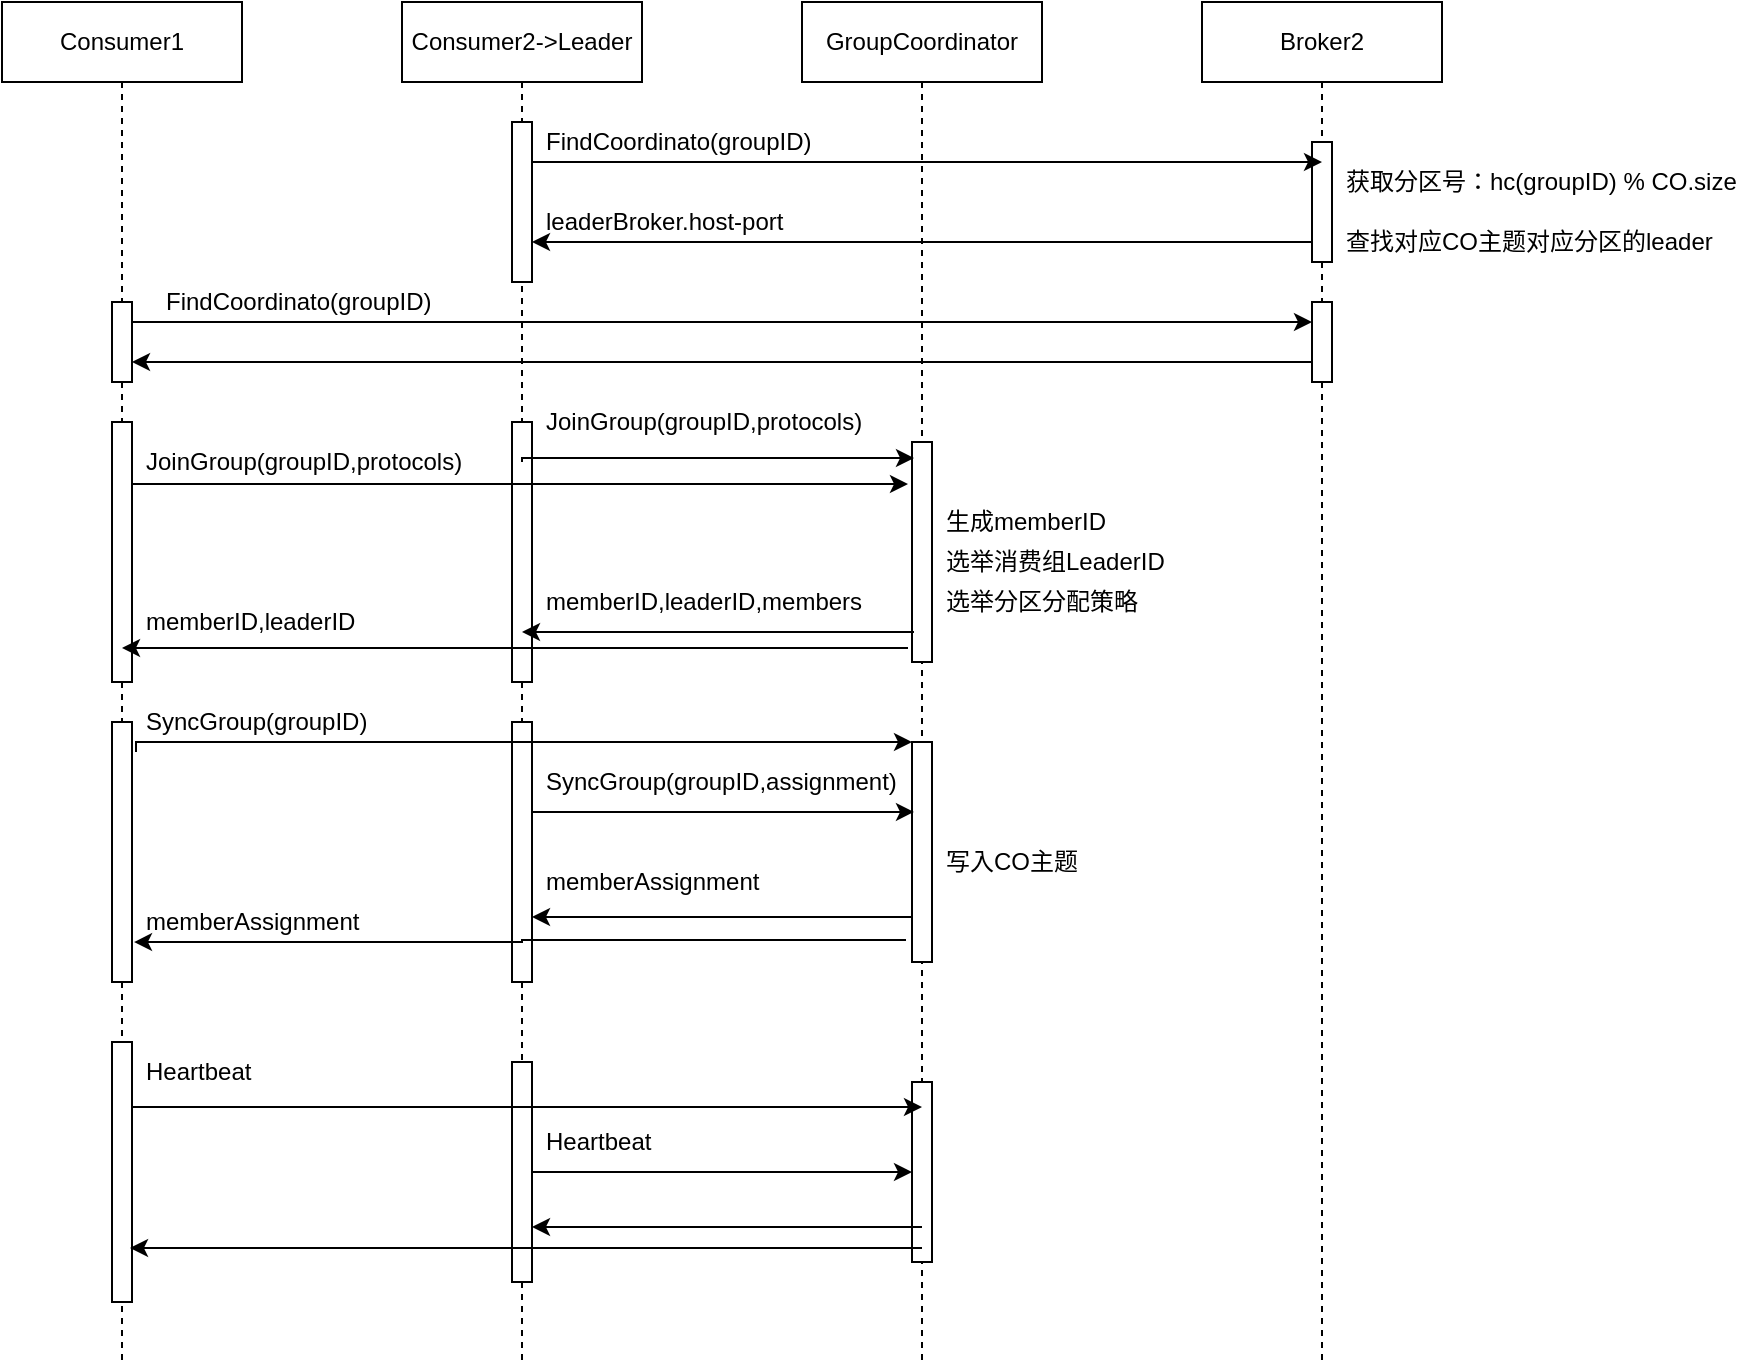 <mxfile version="14.3.2" type="github">
  <diagram id="D94FOL5NX0z80F2q1Gf7" name="第 1 页">
    <mxGraphModel dx="2033" dy="1131" grid="1" gridSize="10" guides="1" tooltips="1" connect="1" arrows="1" fold="1" page="1" pageScale="1" pageWidth="827" pageHeight="1169" math="0" shadow="0">
      <root>
        <mxCell id="0" />
        <mxCell id="1" parent="0" />
        <mxCell id="CKGqQik_71pQvi-KBsD8-1" value="Consumer2-&amp;gt;Leader" style="shape=umlLifeline;perimeter=lifelinePerimeter;whiteSpace=wrap;html=1;container=1;collapsible=0;recursiveResize=0;outlineConnect=0;" vertex="1" parent="1">
          <mxGeometry x="240" y="40" width="120" height="680" as="geometry" />
        </mxCell>
        <mxCell id="CKGqQik_71pQvi-KBsD8-10" value="" style="rounded=0;whiteSpace=wrap;html=1;" vertex="1" parent="CKGqQik_71pQvi-KBsD8-1">
          <mxGeometry x="55" y="60" width="10" height="80" as="geometry" />
        </mxCell>
        <mxCell id="CKGqQik_71pQvi-KBsD8-34" value="" style="rounded=0;whiteSpace=wrap;html=1;" vertex="1" parent="CKGqQik_71pQvi-KBsD8-1">
          <mxGeometry x="55" y="210" width="10" height="130" as="geometry" />
        </mxCell>
        <mxCell id="CKGqQik_71pQvi-KBsD8-71" value="" style="rounded=0;whiteSpace=wrap;html=1;" vertex="1" parent="CKGqQik_71pQvi-KBsD8-1">
          <mxGeometry x="55" y="530" width="10" height="110" as="geometry" />
        </mxCell>
        <mxCell id="CKGqQik_71pQvi-KBsD8-3" value="Consumer1" style="shape=umlLifeline;perimeter=lifelinePerimeter;whiteSpace=wrap;html=1;container=1;collapsible=0;recursiveResize=0;outlineConnect=0;" vertex="1" parent="1">
          <mxGeometry x="40" y="40" width="120" height="680" as="geometry" />
        </mxCell>
        <mxCell id="CKGqQik_71pQvi-KBsD8-9" value="" style="rounded=0;whiteSpace=wrap;html=1;" vertex="1" parent="CKGqQik_71pQvi-KBsD8-3">
          <mxGeometry x="55" y="150" width="10" height="40" as="geometry" />
        </mxCell>
        <mxCell id="CKGqQik_71pQvi-KBsD8-39" value="" style="rounded=0;whiteSpace=wrap;html=1;" vertex="1" parent="CKGqQik_71pQvi-KBsD8-3">
          <mxGeometry x="55" y="210" width="10" height="130" as="geometry" />
        </mxCell>
        <mxCell id="CKGqQik_71pQvi-KBsD8-55" value="" style="rounded=0;whiteSpace=wrap;html=1;" vertex="1" parent="CKGqQik_71pQvi-KBsD8-3">
          <mxGeometry x="55" y="360" width="10" height="130" as="geometry" />
        </mxCell>
        <mxCell id="CKGqQik_71pQvi-KBsD8-70" value="" style="rounded=0;whiteSpace=wrap;html=1;" vertex="1" parent="CKGqQik_71pQvi-KBsD8-3">
          <mxGeometry x="55" y="520" width="10" height="130" as="geometry" />
        </mxCell>
        <mxCell id="CKGqQik_71pQvi-KBsD8-5" value="&lt;span style=&quot;font-weight: 400&quot;&gt;GroupCoordinator&lt;/span&gt;" style="shape=umlLifeline;perimeter=lifelinePerimeter;whiteSpace=wrap;html=1;container=1;collapsible=0;recursiveResize=0;outlineConnect=0;fontStyle=1" vertex="1" parent="1">
          <mxGeometry x="440" y="40" width="120" height="680" as="geometry" />
        </mxCell>
        <mxCell id="CKGqQik_71pQvi-KBsD8-25" value="" style="rounded=0;whiteSpace=wrap;html=1;" vertex="1" parent="CKGqQik_71pQvi-KBsD8-5">
          <mxGeometry x="55" y="220" width="10" height="110" as="geometry" />
        </mxCell>
        <mxCell id="CKGqQik_71pQvi-KBsD8-52" value="" style="rounded=0;whiteSpace=wrap;html=1;" vertex="1" parent="CKGqQik_71pQvi-KBsD8-5">
          <mxGeometry x="55" y="370" width="10" height="110" as="geometry" />
        </mxCell>
        <mxCell id="CKGqQik_71pQvi-KBsD8-72" value="" style="rounded=0;whiteSpace=wrap;html=1;" vertex="1" parent="CKGqQik_71pQvi-KBsD8-5">
          <mxGeometry x="55" y="540" width="10" height="90" as="geometry" />
        </mxCell>
        <mxCell id="CKGqQik_71pQvi-KBsD8-7" value="Broker2" style="shape=umlLifeline;perimeter=lifelinePerimeter;whiteSpace=wrap;html=1;container=1;collapsible=0;recursiveResize=0;outlineConnect=0;" vertex="1" parent="1">
          <mxGeometry x="640" y="40" width="120" height="680" as="geometry" />
        </mxCell>
        <mxCell id="CKGqQik_71pQvi-KBsD8-11" value="" style="rounded=0;whiteSpace=wrap;html=1;" vertex="1" parent="CKGqQik_71pQvi-KBsD8-7">
          <mxGeometry x="55" y="70" width="10" height="60" as="geometry" />
        </mxCell>
        <mxCell id="CKGqQik_71pQvi-KBsD8-28" value="" style="rounded=0;whiteSpace=wrap;html=1;" vertex="1" parent="CKGqQik_71pQvi-KBsD8-7">
          <mxGeometry x="55" y="150" width="10" height="40" as="geometry" />
        </mxCell>
        <mxCell id="CKGqQik_71pQvi-KBsD8-13" value="FindCoordinato(groupID)" style="text;html=1;strokeColor=none;fillColor=none;align=left;verticalAlign=middle;whiteSpace=wrap;rounded=0;" vertex="1" parent="1">
          <mxGeometry x="310" y="100" width="150" height="20" as="geometry" />
        </mxCell>
        <mxCell id="CKGqQik_71pQvi-KBsD8-15" value="获取分区号：hc(groupID) % CO.size" style="text;html=1;strokeColor=none;fillColor=none;align=left;verticalAlign=middle;whiteSpace=wrap;rounded=0;" vertex="1" parent="1">
          <mxGeometry x="710" y="120" width="210" height="20" as="geometry" />
        </mxCell>
        <mxCell id="CKGqQik_71pQvi-KBsD8-16" value="查找对应CO主题对应分区的leader" style="text;html=1;strokeColor=none;fillColor=none;align=left;verticalAlign=middle;whiteSpace=wrap;rounded=0;" vertex="1" parent="1">
          <mxGeometry x="710" y="150" width="210" height="20" as="geometry" />
        </mxCell>
        <mxCell id="CKGqQik_71pQvi-KBsD8-19" value="" style="edgeStyle=orthogonalEdgeStyle;rounded=0;orthogonalLoop=1;jettySize=auto;html=1;entryX=0.5;entryY=0.167;entryDx=0;entryDy=0;entryPerimeter=0;" edge="1" parent="1" source="CKGqQik_71pQvi-KBsD8-10" target="CKGqQik_71pQvi-KBsD8-11">
          <mxGeometry relative="1" as="geometry">
            <Array as="points">
              <mxPoint x="690" y="120" />
              <mxPoint x="690" y="120" />
            </Array>
          </mxGeometry>
        </mxCell>
        <mxCell id="CKGqQik_71pQvi-KBsD8-23" value="" style="edgeStyle=orthogonalEdgeStyle;rounded=0;orthogonalLoop=1;jettySize=auto;html=1;entryX=1;entryY=0.75;entryDx=0;entryDy=0;" edge="1" parent="1" source="CKGqQik_71pQvi-KBsD8-11" target="CKGqQik_71pQvi-KBsD8-10">
          <mxGeometry relative="1" as="geometry">
            <mxPoint x="615" y="160" as="targetPoint" />
            <Array as="points">
              <mxPoint x="570" y="160" />
              <mxPoint x="570" y="160" />
            </Array>
          </mxGeometry>
        </mxCell>
        <mxCell id="CKGqQik_71pQvi-KBsD8-24" value="leaderBroker.host-port" style="text;html=1;strokeColor=none;fillColor=none;align=left;verticalAlign=middle;whiteSpace=wrap;rounded=0;" vertex="1" parent="1">
          <mxGeometry x="310" y="140" width="150" height="20" as="geometry" />
        </mxCell>
        <mxCell id="CKGqQik_71pQvi-KBsD8-30" value="" style="edgeStyle=orthogonalEdgeStyle;rounded=0;orthogonalLoop=1;jettySize=auto;html=1;exitX=1;exitY=0.25;exitDx=0;exitDy=0;entryX=0;entryY=0.25;entryDx=0;entryDy=0;" edge="1" parent="1" source="CKGqQik_71pQvi-KBsD8-9" target="CKGqQik_71pQvi-KBsD8-28">
          <mxGeometry relative="1" as="geometry">
            <mxPoint x="185" y="210" as="targetPoint" />
          </mxGeometry>
        </mxCell>
        <mxCell id="CKGqQik_71pQvi-KBsD8-32" value="" style="edgeStyle=orthogonalEdgeStyle;rounded=0;orthogonalLoop=1;jettySize=auto;html=1;exitX=0;exitY=0.75;exitDx=0;exitDy=0;entryX=1;entryY=0.75;entryDx=0;entryDy=0;" edge="1" parent="1" source="CKGqQik_71pQvi-KBsD8-28" target="CKGqQik_71pQvi-KBsD8-9">
          <mxGeometry relative="1" as="geometry">
            <mxPoint x="615" y="210" as="targetPoint" />
          </mxGeometry>
        </mxCell>
        <mxCell id="CKGqQik_71pQvi-KBsD8-33" value="FindCoordinato(groupID)" style="text;html=1;strokeColor=none;fillColor=none;align=left;verticalAlign=middle;whiteSpace=wrap;rounded=0;" vertex="1" parent="1">
          <mxGeometry x="120" y="180" width="150" height="20" as="geometry" />
        </mxCell>
        <mxCell id="CKGqQik_71pQvi-KBsD8-36" value="" style="edgeStyle=orthogonalEdgeStyle;rounded=0;orthogonalLoop=1;jettySize=auto;html=1;entryX=0.1;entryY=0.073;entryDx=0;entryDy=0;entryPerimeter=0;exitX=1;exitY=0.5;exitDx=0;exitDy=0;" edge="1" parent="1" source="CKGqQik_71pQvi-KBsD8-42" target="CKGqQik_71pQvi-KBsD8-25">
          <mxGeometry relative="1" as="geometry">
            <mxPoint x="310" y="268" as="sourcePoint" />
            <mxPoint x="490" y="270" as="targetPoint" />
            <Array as="points">
              <mxPoint x="300" y="268" />
            </Array>
          </mxGeometry>
        </mxCell>
        <mxCell id="CKGqQik_71pQvi-KBsD8-38" value="JoinGroup(groupID,protocols)" style="text;html=1;strokeColor=none;fillColor=none;align=left;verticalAlign=middle;whiteSpace=wrap;rounded=0;" vertex="1" parent="1">
          <mxGeometry x="310" y="240" width="190" height="20" as="geometry" />
        </mxCell>
        <mxCell id="CKGqQik_71pQvi-KBsD8-41" value="" style="edgeStyle=orthogonalEdgeStyle;rounded=0;orthogonalLoop=1;jettySize=auto;html=1;exitX=1;exitY=0.25;exitDx=0;exitDy=0;entryX=-0.2;entryY=0.191;entryDx=0;entryDy=0;entryPerimeter=0;" edge="1" parent="1" source="CKGqQik_71pQvi-KBsD8-39" target="CKGqQik_71pQvi-KBsD8-25">
          <mxGeometry relative="1" as="geometry">
            <mxPoint x="185" y="305" as="targetPoint" />
            <Array as="points">
              <mxPoint x="105" y="281" />
            </Array>
          </mxGeometry>
        </mxCell>
        <mxCell id="CKGqQik_71pQvi-KBsD8-42" value="JoinGroup(groupID,protocols)" style="text;html=1;strokeColor=none;fillColor=none;align=left;verticalAlign=middle;whiteSpace=wrap;rounded=0;" vertex="1" parent="1">
          <mxGeometry x="110" y="260" width="190" height="20" as="geometry" />
        </mxCell>
        <mxCell id="CKGqQik_71pQvi-KBsD8-43" value="生成memberID" style="text;html=1;strokeColor=none;fillColor=none;align=left;verticalAlign=middle;whiteSpace=wrap;rounded=0;" vertex="1" parent="1">
          <mxGeometry x="510" y="290" width="90" height="20" as="geometry" />
        </mxCell>
        <mxCell id="CKGqQik_71pQvi-KBsD8-44" value="选举消费组LeaderID" style="text;html=1;strokeColor=none;fillColor=none;align=left;verticalAlign=middle;whiteSpace=wrap;rounded=0;" vertex="1" parent="1">
          <mxGeometry x="510" y="310" width="120" height="20" as="geometry" />
        </mxCell>
        <mxCell id="CKGqQik_71pQvi-KBsD8-45" value="选举分区分配策略" style="text;html=1;strokeColor=none;fillColor=none;align=left;verticalAlign=middle;whiteSpace=wrap;rounded=0;" vertex="1" parent="1">
          <mxGeometry x="510" y="330" width="120" height="20" as="geometry" />
        </mxCell>
        <mxCell id="CKGqQik_71pQvi-KBsD8-47" value="" style="edgeStyle=orthogonalEdgeStyle;rounded=0;orthogonalLoop=1;jettySize=auto;html=1;exitX=0.1;exitY=0.864;exitDx=0;exitDy=0;exitPerimeter=0;" edge="1" parent="1" source="CKGqQik_71pQvi-KBsD8-25" target="CKGqQik_71pQvi-KBsD8-1">
          <mxGeometry relative="1" as="geometry">
            <mxPoint x="415" y="315" as="targetPoint" />
            <Array as="points">
              <mxPoint x="380" y="355" />
              <mxPoint x="380" y="355" />
            </Array>
          </mxGeometry>
        </mxCell>
        <mxCell id="CKGqQik_71pQvi-KBsD8-49" value="" style="edgeStyle=orthogonalEdgeStyle;rounded=0;orthogonalLoop=1;jettySize=auto;html=1;exitX=-0.2;exitY=0.936;exitDx=0;exitDy=0;exitPerimeter=0;" edge="1" parent="1" source="CKGqQik_71pQvi-KBsD8-25" target="CKGqQik_71pQvi-KBsD8-3">
          <mxGeometry relative="1" as="geometry">
            <mxPoint x="415" y="315" as="targetPoint" />
            <Array as="points">
              <mxPoint x="180" y="363" />
              <mxPoint x="180" y="363" />
            </Array>
          </mxGeometry>
        </mxCell>
        <mxCell id="CKGqQik_71pQvi-KBsD8-50" value="memberID,leaderID,members" style="text;html=1;strokeColor=none;fillColor=none;align=left;verticalAlign=middle;whiteSpace=wrap;rounded=0;" vertex="1" parent="1">
          <mxGeometry x="310" y="330" width="150" height="20" as="geometry" />
        </mxCell>
        <mxCell id="CKGqQik_71pQvi-KBsD8-51" value="memberID,leaderID" style="text;html=1;strokeColor=none;fillColor=none;align=left;verticalAlign=middle;whiteSpace=wrap;rounded=0;" vertex="1" parent="1">
          <mxGeometry x="110" y="340" width="150" height="20" as="geometry" />
        </mxCell>
        <mxCell id="CKGqQik_71pQvi-KBsD8-60" value="" style="edgeStyle=orthogonalEdgeStyle;rounded=0;orthogonalLoop=1;jettySize=auto;html=1;exitX=0.9;exitY=0.338;exitDx=0;exitDy=0;exitPerimeter=0;entryX=0.1;entryY=0.318;entryDx=0;entryDy=0;entryPerimeter=0;" edge="1" parent="1" source="CKGqQik_71pQvi-KBsD8-54" target="CKGqQik_71pQvi-KBsD8-52">
          <mxGeometry relative="1" as="geometry">
            <mxPoint x="385" y="465" as="targetPoint" />
            <Array as="points">
              <mxPoint x="304" y="445" />
            </Array>
          </mxGeometry>
        </mxCell>
        <mxCell id="CKGqQik_71pQvi-KBsD8-54" value="" style="rounded=0;whiteSpace=wrap;html=1;" vertex="1" parent="1">
          <mxGeometry x="295" y="400" width="10" height="130" as="geometry" />
        </mxCell>
        <mxCell id="CKGqQik_71pQvi-KBsD8-57" value="" style="edgeStyle=orthogonalEdgeStyle;rounded=0;orthogonalLoop=1;jettySize=auto;html=1;exitX=1.2;exitY=0.115;exitDx=0;exitDy=0;exitPerimeter=0;entryX=0;entryY=0;entryDx=0;entryDy=0;" edge="1" parent="1" source="CKGqQik_71pQvi-KBsD8-55" target="CKGqQik_71pQvi-KBsD8-52">
          <mxGeometry relative="1" as="geometry">
            <mxPoint x="430" y="420" as="targetPoint" />
            <Array as="points">
              <mxPoint x="107" y="410" />
            </Array>
          </mxGeometry>
        </mxCell>
        <mxCell id="CKGqQik_71pQvi-KBsD8-58" value="SyncGroup(groupID)" style="text;html=1;strokeColor=none;fillColor=none;align=left;verticalAlign=middle;whiteSpace=wrap;rounded=0;" vertex="1" parent="1">
          <mxGeometry x="110" y="390" width="120" height="20" as="geometry" />
        </mxCell>
        <mxCell id="CKGqQik_71pQvi-KBsD8-62" value="SyncGroup(groupID,assignment)" style="text;html=1;strokeColor=none;fillColor=none;align=left;verticalAlign=middle;whiteSpace=wrap;rounded=0;" vertex="1" parent="1">
          <mxGeometry x="310" y="420" width="160" height="20" as="geometry" />
        </mxCell>
        <mxCell id="CKGqQik_71pQvi-KBsD8-63" value="写入CO主题" style="text;html=1;strokeColor=none;fillColor=none;align=left;verticalAlign=middle;whiteSpace=wrap;rounded=0;" vertex="1" parent="1">
          <mxGeometry x="510" y="460" width="90" height="20" as="geometry" />
        </mxCell>
        <mxCell id="CKGqQik_71pQvi-KBsD8-64" value="" style="edgeStyle=orthogonalEdgeStyle;rounded=0;orthogonalLoop=1;jettySize=auto;html=1;entryX=1;entryY=0.75;entryDx=0;entryDy=0;" edge="1" parent="1" source="CKGqQik_71pQvi-KBsD8-52" target="CKGqQik_71pQvi-KBsD8-54">
          <mxGeometry relative="1" as="geometry">
            <Array as="points">
              <mxPoint x="400" y="498" />
            </Array>
          </mxGeometry>
        </mxCell>
        <mxCell id="CKGqQik_71pQvi-KBsD8-65" value="" style="edgeStyle=orthogonalEdgeStyle;rounded=0;orthogonalLoop=1;jettySize=auto;html=1;exitX=-0.3;exitY=0.909;exitDx=0;exitDy=0;exitPerimeter=0;entryX=1.1;entryY=0.854;entryDx=0;entryDy=0;entryPerimeter=0;" edge="1" parent="1">
          <mxGeometry relative="1" as="geometry">
            <mxPoint x="492" y="508.99" as="sourcePoint" />
            <mxPoint x="106" y="510.02" as="targetPoint" />
            <Array as="points">
              <mxPoint x="300" y="509" />
              <mxPoint x="300" y="510" />
            </Array>
          </mxGeometry>
        </mxCell>
        <mxCell id="CKGqQik_71pQvi-KBsD8-68" value="memberAssignment" style="text;html=1;strokeColor=none;fillColor=none;align=left;verticalAlign=middle;whiteSpace=wrap;rounded=0;" vertex="1" parent="1">
          <mxGeometry x="310" y="470" width="120" height="20" as="geometry" />
        </mxCell>
        <mxCell id="CKGqQik_71pQvi-KBsD8-69" value="memberAssignment" style="text;html=1;strokeColor=none;fillColor=none;align=left;verticalAlign=middle;whiteSpace=wrap;rounded=0;" vertex="1" parent="1">
          <mxGeometry x="110" y="490" width="120" height="20" as="geometry" />
        </mxCell>
        <mxCell id="CKGqQik_71pQvi-KBsD8-74" value="" style="edgeStyle=orthogonalEdgeStyle;rounded=0;orthogonalLoop=1;jettySize=auto;html=1;exitX=1;exitY=0.25;exitDx=0;exitDy=0;entryX=0.5;entryY=0.139;entryDx=0;entryDy=0;entryPerimeter=0;" edge="1" parent="1" source="CKGqQik_71pQvi-KBsD8-70" target="CKGqQik_71pQvi-KBsD8-72">
          <mxGeometry relative="1" as="geometry">
            <mxPoint x="185" y="625" as="targetPoint" />
            <Array as="points" />
          </mxGeometry>
        </mxCell>
        <mxCell id="CKGqQik_71pQvi-KBsD8-78" value="" style="edgeStyle=orthogonalEdgeStyle;rounded=0;orthogonalLoop=1;jettySize=auto;html=1;entryX=0;entryY=0.5;entryDx=0;entryDy=0;" edge="1" parent="1" source="CKGqQik_71pQvi-KBsD8-71" target="CKGqQik_71pQvi-KBsD8-72">
          <mxGeometry relative="1" as="geometry">
            <mxPoint x="385" y="625" as="targetPoint" />
          </mxGeometry>
        </mxCell>
        <mxCell id="CKGqQik_71pQvi-KBsD8-81" value="" style="edgeStyle=orthogonalEdgeStyle;rounded=0;orthogonalLoop=1;jettySize=auto;html=1;entryX=1;entryY=0.75;entryDx=0;entryDy=0;exitX=0.5;exitY=0.806;exitDx=0;exitDy=0;exitPerimeter=0;" edge="1" parent="1" source="CKGqQik_71pQvi-KBsD8-72" target="CKGqQik_71pQvi-KBsD8-71">
          <mxGeometry relative="1" as="geometry">
            <mxPoint x="490" y="653" as="sourcePoint" />
            <mxPoint x="505" y="635" as="targetPoint" />
            <Array as="points" />
          </mxGeometry>
        </mxCell>
        <mxCell id="CKGqQik_71pQvi-KBsD8-82" value="" style="edgeStyle=orthogonalEdgeStyle;rounded=0;orthogonalLoop=1;jettySize=auto;html=1;" edge="1" parent="1">
          <mxGeometry relative="1" as="geometry">
            <mxPoint x="500" y="663" as="sourcePoint" />
            <mxPoint x="104" y="663" as="targetPoint" />
            <Array as="points">
              <mxPoint x="104" y="663" />
            </Array>
          </mxGeometry>
        </mxCell>
        <mxCell id="CKGqQik_71pQvi-KBsD8-83" value="Heartbeat" style="text;html=1;strokeColor=none;fillColor=none;align=left;verticalAlign=middle;whiteSpace=wrap;rounded=0;" vertex="1" parent="1">
          <mxGeometry x="110" y="565" width="60" height="20" as="geometry" />
        </mxCell>
        <mxCell id="CKGqQik_71pQvi-KBsD8-84" value="Heartbeat" style="text;html=1;strokeColor=none;fillColor=none;align=left;verticalAlign=middle;whiteSpace=wrap;rounded=0;" vertex="1" parent="1">
          <mxGeometry x="310" y="600" width="60" height="20" as="geometry" />
        </mxCell>
      </root>
    </mxGraphModel>
  </diagram>
</mxfile>
